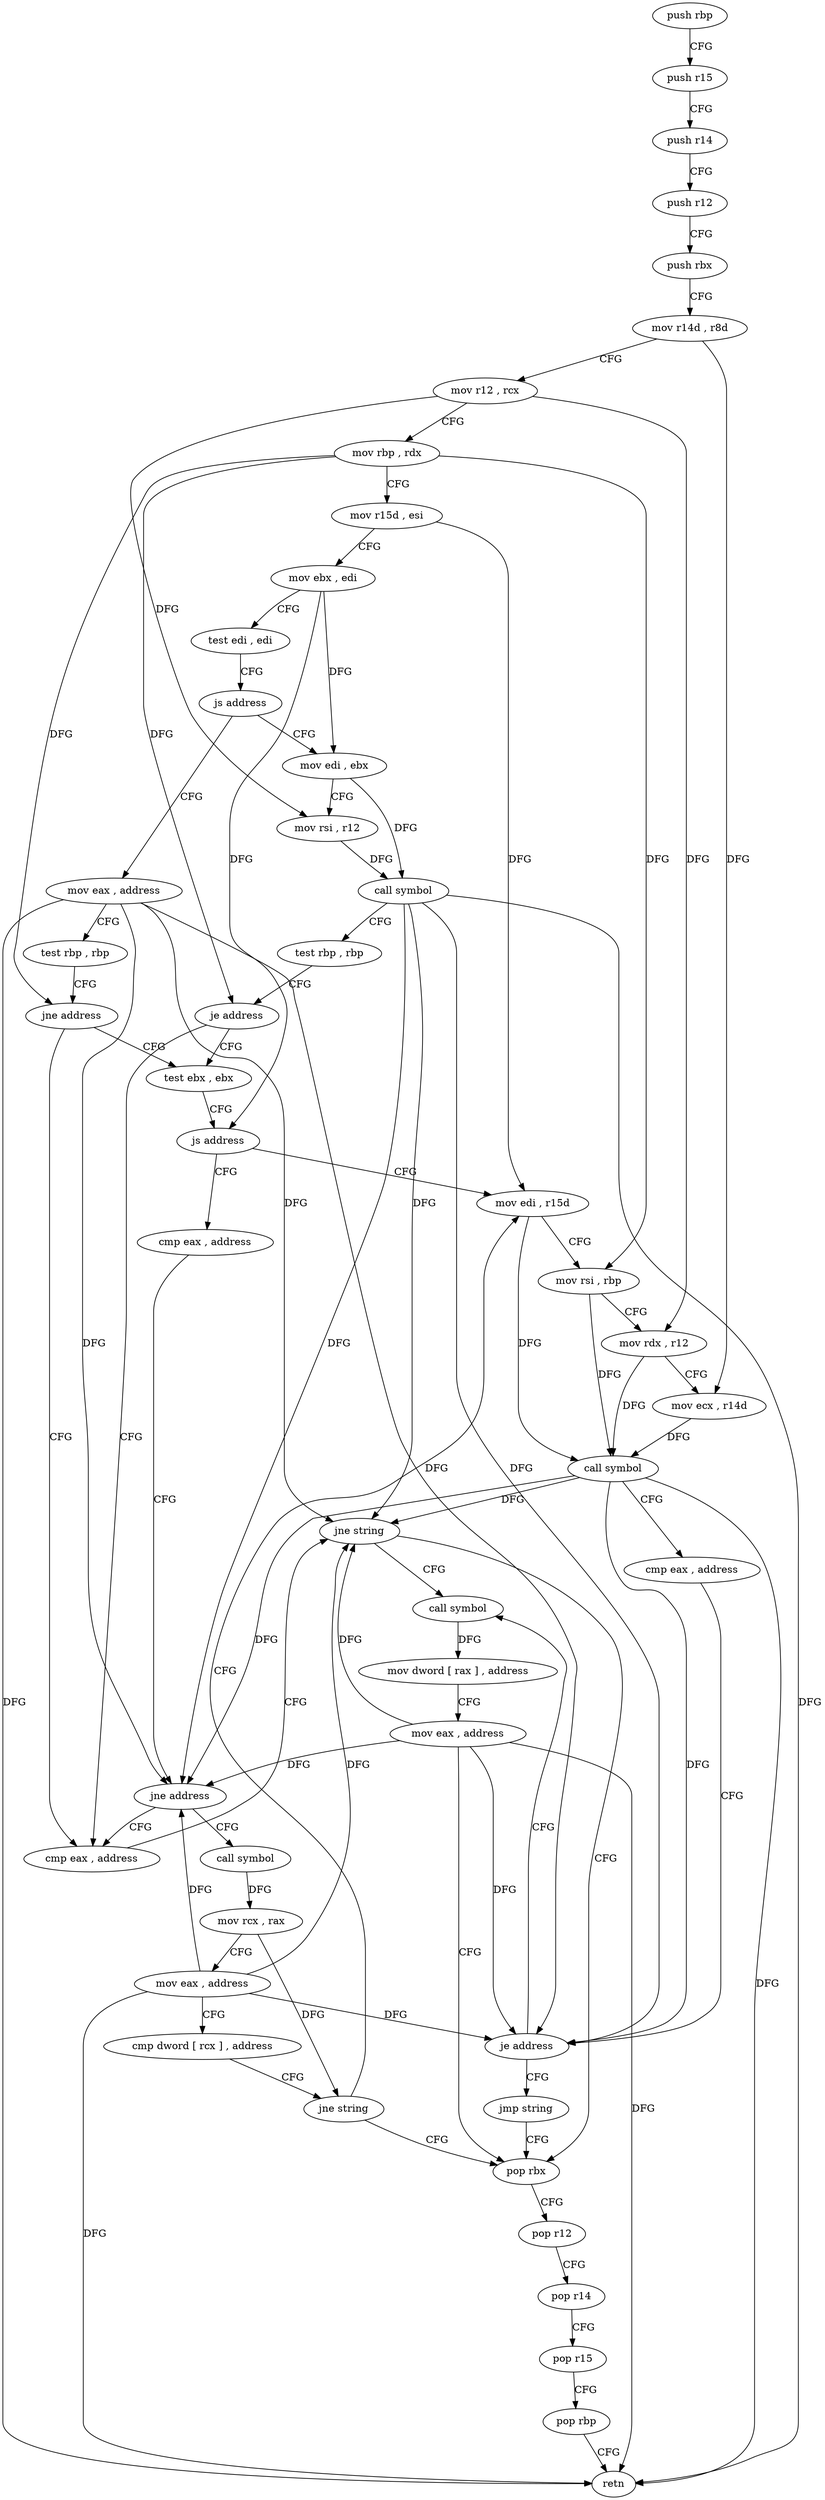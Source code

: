 digraph "func" {
"4235888" [label = "push rbp" ]
"4235889" [label = "push r15" ]
"4235891" [label = "push r14" ]
"4235893" [label = "push r12" ]
"4235895" [label = "push rbx" ]
"4235896" [label = "mov r14d , r8d" ]
"4235899" [label = "mov r12 , rcx" ]
"4235902" [label = "mov rbp , rdx" ]
"4235905" [label = "mov r15d , esi" ]
"4235908" [label = "mov ebx , edi" ]
"4235910" [label = "test edi , edi" ]
"4235912" [label = "js address" ]
"4235980" [label = "mov eax , address" ]
"4235914" [label = "mov edi , ebx" ]
"4235985" [label = "test rbp , rbp" ]
"4235988" [label = "jne address" ]
"4235929" [label = "test ebx , ebx" ]
"4235990" [label = "cmp eax , address" ]
"4235916" [label = "mov rsi , r12" ]
"4235919" [label = "call symbol" ]
"4235924" [label = "test rbp , rbp" ]
"4235927" [label = "je address" ]
"4235931" [label = "js address" ]
"4235956" [label = "mov edi , r15d" ]
"4235933" [label = "cmp eax , address" ]
"4235993" [label = "jne string" ]
"4236011" [label = "pop rbx" ]
"4235995" [label = "call symbol" ]
"4235959" [label = "mov rsi , rbp" ]
"4235962" [label = "mov rdx , r12" ]
"4235965" [label = "mov ecx , r14d" ]
"4235968" [label = "call symbol" ]
"4235973" [label = "cmp eax , address" ]
"4235976" [label = "je address" ]
"4235978" [label = "jmp string" ]
"4235936" [label = "jne address" ]
"4235938" [label = "call symbol" ]
"4236012" [label = "pop r12" ]
"4236014" [label = "pop r14" ]
"4236016" [label = "pop r15" ]
"4236018" [label = "pop rbp" ]
"4236019" [label = "retn" ]
"4236000" [label = "mov dword [ rax ] , address" ]
"4236006" [label = "mov eax , address" ]
"4235943" [label = "mov rcx , rax" ]
"4235946" [label = "mov eax , address" ]
"4235951" [label = "cmp dword [ rcx ] , address" ]
"4235954" [label = "jne string" ]
"4235888" -> "4235889" [ label = "CFG" ]
"4235889" -> "4235891" [ label = "CFG" ]
"4235891" -> "4235893" [ label = "CFG" ]
"4235893" -> "4235895" [ label = "CFG" ]
"4235895" -> "4235896" [ label = "CFG" ]
"4235896" -> "4235899" [ label = "CFG" ]
"4235896" -> "4235965" [ label = "DFG" ]
"4235899" -> "4235902" [ label = "CFG" ]
"4235899" -> "4235916" [ label = "DFG" ]
"4235899" -> "4235962" [ label = "DFG" ]
"4235902" -> "4235905" [ label = "CFG" ]
"4235902" -> "4235988" [ label = "DFG" ]
"4235902" -> "4235927" [ label = "DFG" ]
"4235902" -> "4235959" [ label = "DFG" ]
"4235905" -> "4235908" [ label = "CFG" ]
"4235905" -> "4235956" [ label = "DFG" ]
"4235908" -> "4235910" [ label = "CFG" ]
"4235908" -> "4235914" [ label = "DFG" ]
"4235908" -> "4235931" [ label = "DFG" ]
"4235910" -> "4235912" [ label = "CFG" ]
"4235912" -> "4235980" [ label = "CFG" ]
"4235912" -> "4235914" [ label = "CFG" ]
"4235980" -> "4235985" [ label = "CFG" ]
"4235980" -> "4235993" [ label = "DFG" ]
"4235980" -> "4235976" [ label = "DFG" ]
"4235980" -> "4235936" [ label = "DFG" ]
"4235980" -> "4236019" [ label = "DFG" ]
"4235914" -> "4235916" [ label = "CFG" ]
"4235914" -> "4235919" [ label = "DFG" ]
"4235985" -> "4235988" [ label = "CFG" ]
"4235988" -> "4235929" [ label = "CFG" ]
"4235988" -> "4235990" [ label = "CFG" ]
"4235929" -> "4235931" [ label = "CFG" ]
"4235990" -> "4235993" [ label = "CFG" ]
"4235916" -> "4235919" [ label = "DFG" ]
"4235919" -> "4235924" [ label = "CFG" ]
"4235919" -> "4235993" [ label = "DFG" ]
"4235919" -> "4235976" [ label = "DFG" ]
"4235919" -> "4235936" [ label = "DFG" ]
"4235919" -> "4236019" [ label = "DFG" ]
"4235924" -> "4235927" [ label = "CFG" ]
"4235927" -> "4235990" [ label = "CFG" ]
"4235927" -> "4235929" [ label = "CFG" ]
"4235931" -> "4235956" [ label = "CFG" ]
"4235931" -> "4235933" [ label = "CFG" ]
"4235956" -> "4235959" [ label = "CFG" ]
"4235956" -> "4235968" [ label = "DFG" ]
"4235933" -> "4235936" [ label = "CFG" ]
"4235993" -> "4236011" [ label = "CFG" ]
"4235993" -> "4235995" [ label = "CFG" ]
"4236011" -> "4236012" [ label = "CFG" ]
"4235995" -> "4236000" [ label = "DFG" ]
"4235959" -> "4235962" [ label = "CFG" ]
"4235959" -> "4235968" [ label = "DFG" ]
"4235962" -> "4235965" [ label = "CFG" ]
"4235962" -> "4235968" [ label = "DFG" ]
"4235965" -> "4235968" [ label = "DFG" ]
"4235968" -> "4235973" [ label = "CFG" ]
"4235968" -> "4235993" [ label = "DFG" ]
"4235968" -> "4235976" [ label = "DFG" ]
"4235968" -> "4235936" [ label = "DFG" ]
"4235968" -> "4236019" [ label = "DFG" ]
"4235973" -> "4235976" [ label = "CFG" ]
"4235976" -> "4235995" [ label = "CFG" ]
"4235976" -> "4235978" [ label = "CFG" ]
"4235978" -> "4236011" [ label = "CFG" ]
"4235936" -> "4235990" [ label = "CFG" ]
"4235936" -> "4235938" [ label = "CFG" ]
"4235938" -> "4235943" [ label = "DFG" ]
"4236012" -> "4236014" [ label = "CFG" ]
"4236014" -> "4236016" [ label = "CFG" ]
"4236016" -> "4236018" [ label = "CFG" ]
"4236018" -> "4236019" [ label = "CFG" ]
"4236000" -> "4236006" [ label = "CFG" ]
"4236006" -> "4236011" [ label = "CFG" ]
"4236006" -> "4235993" [ label = "DFG" ]
"4236006" -> "4235976" [ label = "DFG" ]
"4236006" -> "4235936" [ label = "DFG" ]
"4236006" -> "4236019" [ label = "DFG" ]
"4235943" -> "4235946" [ label = "CFG" ]
"4235943" -> "4235954" [ label = "DFG" ]
"4235946" -> "4235951" [ label = "CFG" ]
"4235946" -> "4235993" [ label = "DFG" ]
"4235946" -> "4235976" [ label = "DFG" ]
"4235946" -> "4235936" [ label = "DFG" ]
"4235946" -> "4236019" [ label = "DFG" ]
"4235951" -> "4235954" [ label = "CFG" ]
"4235954" -> "4236011" [ label = "CFG" ]
"4235954" -> "4235956" [ label = "CFG" ]
}
